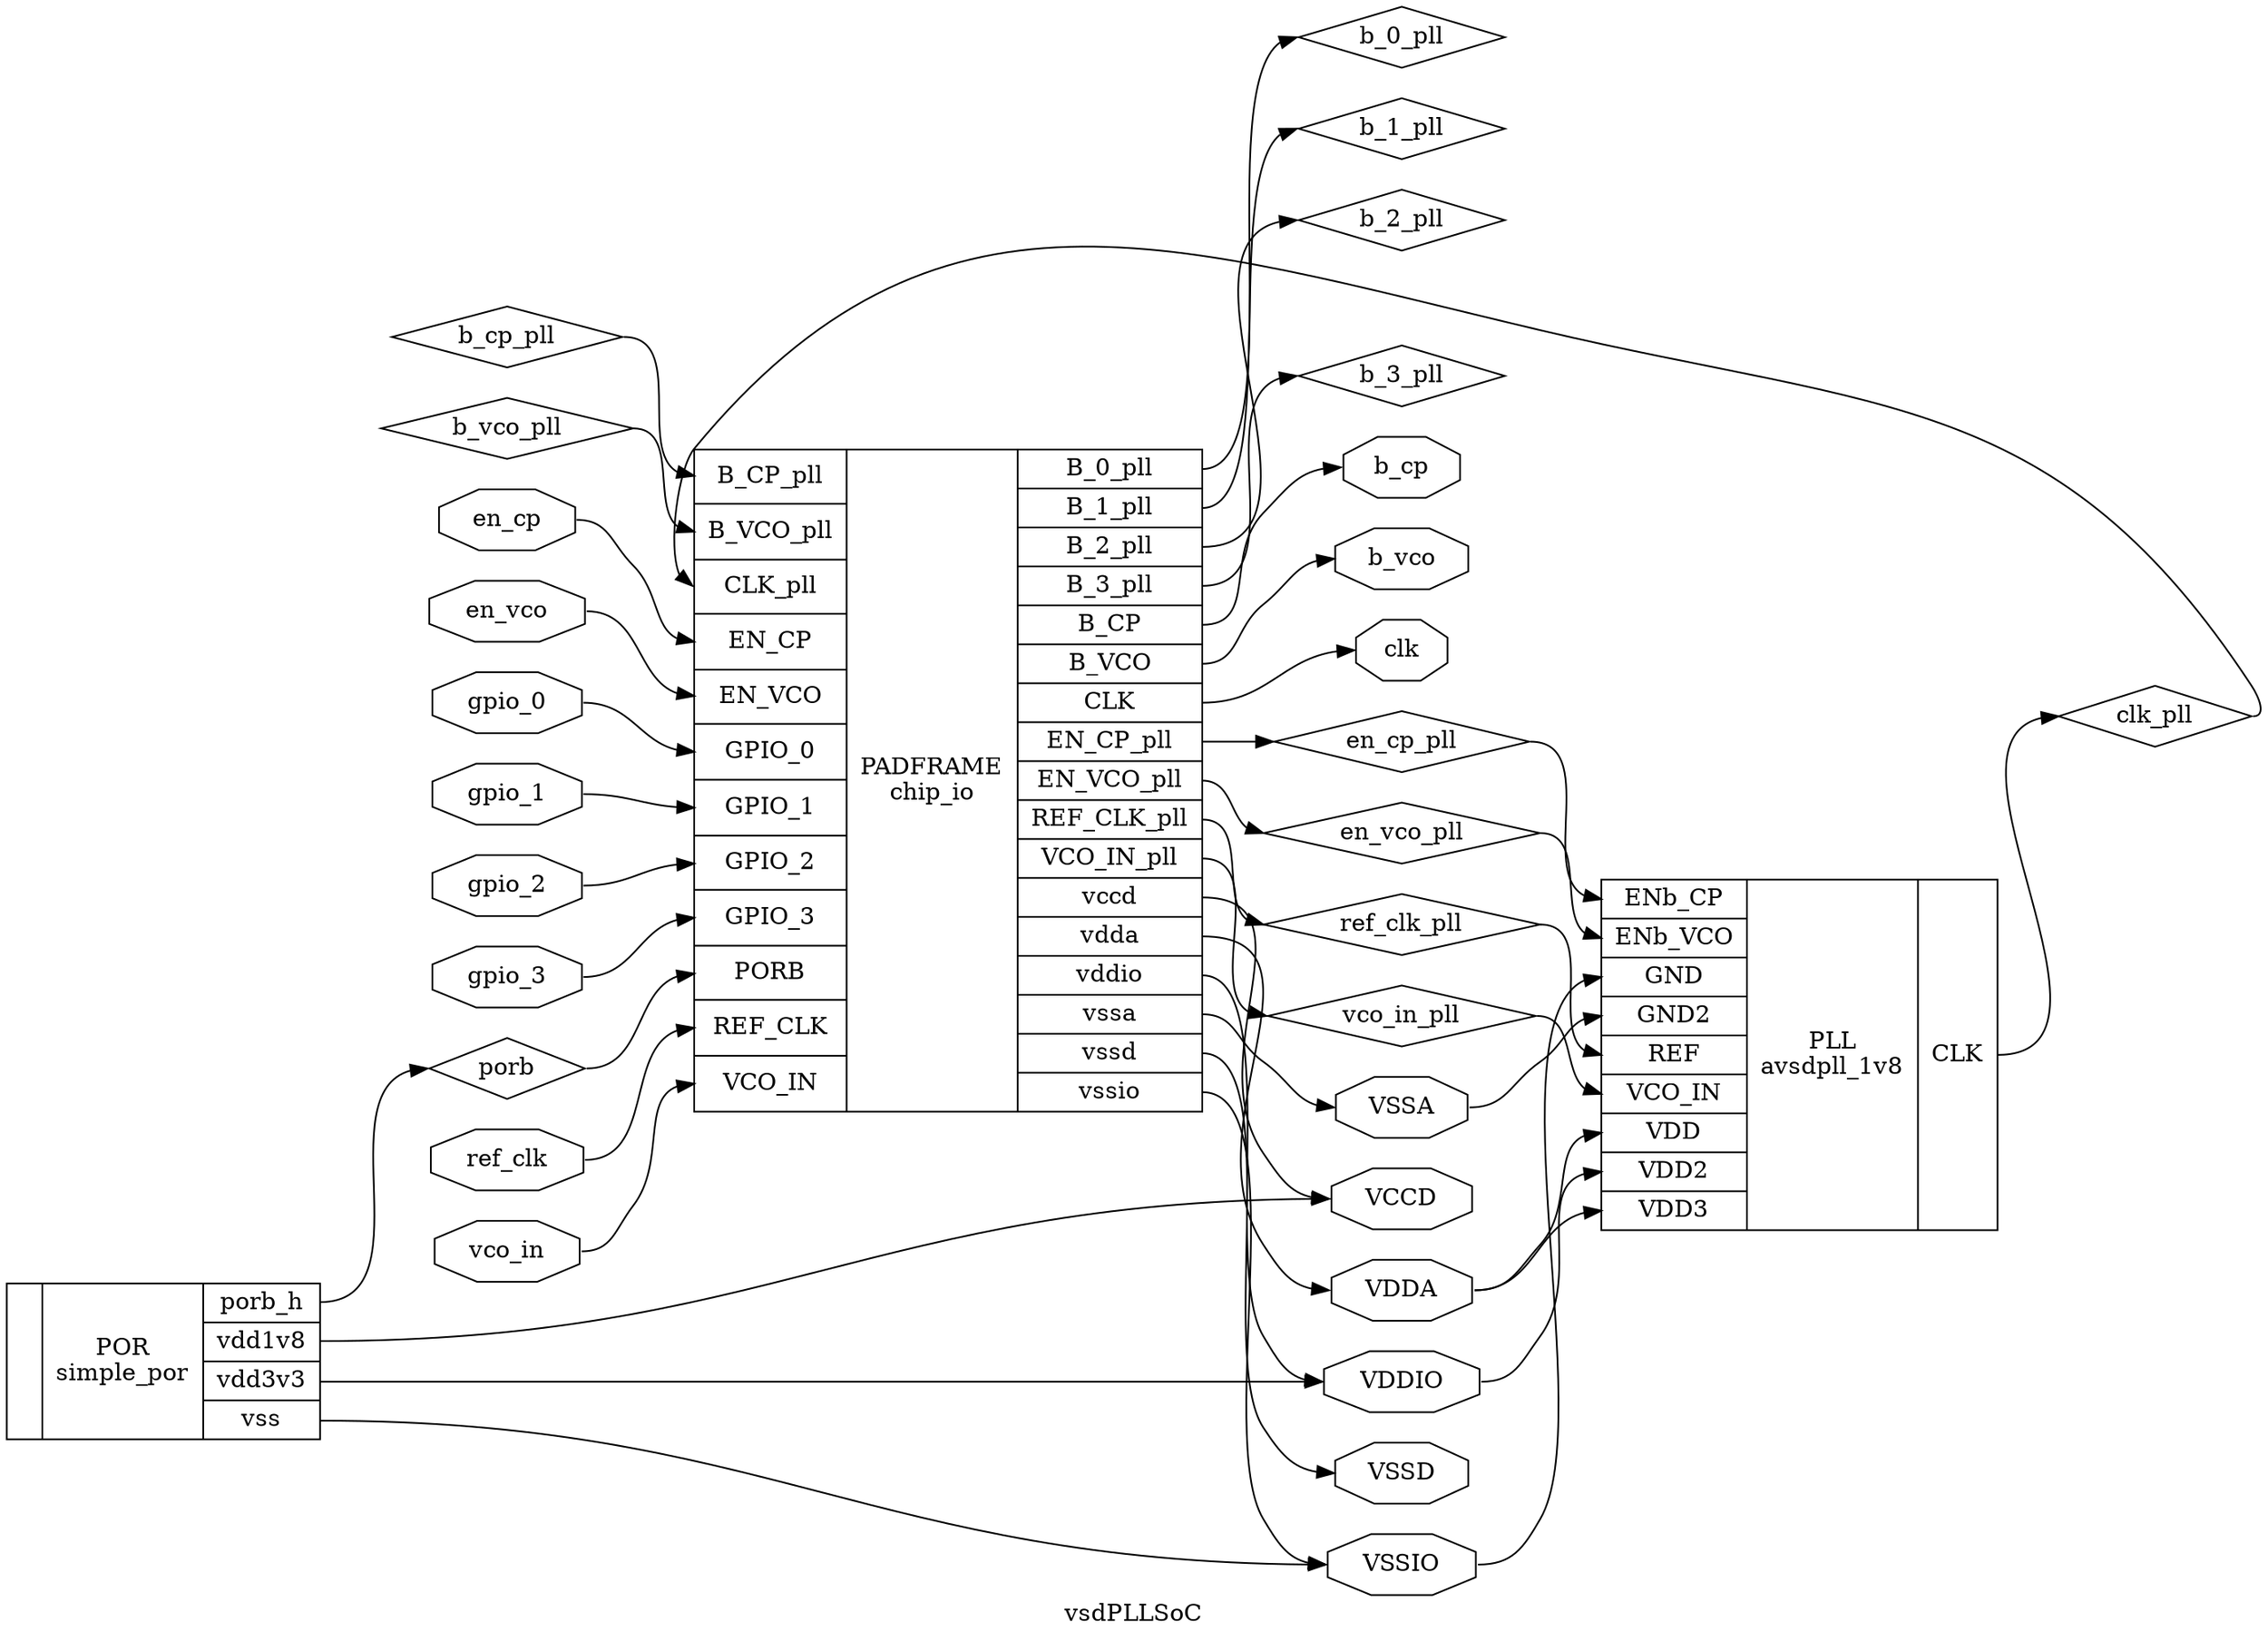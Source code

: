 digraph "vsdPLLSoC" {
label="vsdPLLSoC";
rankdir="LR";
remincross=true;
n1 [ shape=diamond, label="porb", color="black", fontcolor="black" ];
n2 [ shape=diamond, label="b_vco_pll", color="black", fontcolor="black" ];
n3 [ shape=diamond, label="b_cp_pll", color="black", fontcolor="black" ];
n4 [ shape=diamond, label="en_vco_pll", color="black", fontcolor="black" ];
n5 [ shape=diamond, label="en_cp_pll", color="black", fontcolor="black" ];
n6 [ shape=diamond, label="vco_in_pll", color="black", fontcolor="black" ];
n7 [ shape=diamond, label="clk_pll", color="black", fontcolor="black" ];
n8 [ shape=diamond, label="ref_clk_pll", color="black", fontcolor="black" ];
n9 [ shape=diamond, label="b_0_pll", color="black", fontcolor="black" ];
n10 [ shape=diamond, label="b_3_pll", color="black", fontcolor="black" ];
n11 [ shape=diamond, label="b_2_pll", color="black", fontcolor="black" ];
n12 [ shape=diamond, label="b_1_pll", color="black", fontcolor="black" ];
n13 [ shape=octagon, label="clk", color="black", fontcolor="black" ];
n14 [ shape=octagon, label="gpio_0", color="black", fontcolor="black" ];
n15 [ shape=octagon, label="gpio_1", color="black", fontcolor="black" ];
n16 [ shape=octagon, label="gpio_2", color="black", fontcolor="black" ];
n17 [ shape=octagon, label="gpio_3", color="black", fontcolor="black" ];
n18 [ shape=octagon, label="VSSA", color="black", fontcolor="black" ];
n19 [ shape=octagon, label="VDDA", color="black", fontcolor="black" ];
n20 [ shape=octagon, label="VSSIO", color="black", fontcolor="black" ];
n21 [ shape=octagon, label="VDDIO", color="black", fontcolor="black" ];
n22 [ shape=octagon, label="VSSD", color="black", fontcolor="black" ];
n23 [ shape=octagon, label="VCCD", color="black", fontcolor="black" ];
n24 [ shape=octagon, label="en_vco", color="black", fontcolor="black" ];
n25 [ shape=octagon, label="en_cp", color="black", fontcolor="black" ];
n26 [ shape=octagon, label="vco_in", color="black", fontcolor="black" ];
n27 [ shape=octagon, label="b_vco", color="black", fontcolor="black" ];
n28 [ shape=octagon, label="b_cp", color="black", fontcolor="black" ];
n29 [ shape=octagon, label="ref_clk", color="black", fontcolor="black" ];
c59 [ shape=record, label="{{<p30> B_CP_pll|<p31> B_VCO_pll|<p32> CLK_pll|<p33> EN_CP|<p34> EN_VCO|<p35> GPIO_0|<p36> GPIO_1|<p37> GPIO_2|<p38> GPIO_3|<p39> PORB|<p40> REF_CLK|<p41> VCO_IN}|PADFRAME\nchip_io|{<p42> B_0_pll|<p43> B_1_pll|<p44> B_2_pll|<p45> B_3_pll|<p46> B_CP|<p47> B_VCO|<p48> CLK|<p49> EN_CP_pll|<p50> EN_VCO_pll|<p51> REF_CLK_pll|<p52> VCO_IN_pll|<p53> vccd|<p54> vdda|<p55> vddio|<p56> vssa|<p57> vssd|<p58> vssio}}" ];
c68 [ shape=record, label="{{<p60> ENb_CP|<p61> ENb_VCO|<p62> GND|<p63> GND2|<p64> REF|<p41> VCO_IN|<p65> VDD|<p66> VDD2|<p67> VDD3}|PLL\navsdpll_1v8|{<p48> CLK}}" ];
c73 [ shape=record, label="{{}|POR\nsimple_por|{<p69> porb_h|<p70> vdd1v8|<p71> vdd3v3|<p72> vss}}" ];
c73:p69:e -> n1:w [color="black", label=""];
n1:e -> c59:p39:w [color="black", label=""];
c59:p45:e -> n10:w [color="black", label=""];
c59:p44:e -> n11:w [color="black", label=""];
c59:p43:e -> n12:w [color="black", label=""];
c59:p48:e -> n13:w [color="black", label=""];
n14:e -> c59:p35:w [color="black", label=""];
n15:e -> c59:p36:w [color="black", label=""];
n16:e -> c59:p37:w [color="black", label=""];
n17:e -> c59:p38:w [color="black", label=""];
c59:p56:e -> n18:w [color="black", label=""];
n18:e -> c68:p63:w [color="black", label=""];
c59:p54:e -> n19:w [color="black", label=""];
n19:e -> c68:p65:w [color="black", label=""];
n19:e -> c68:p67:w [color="black", label=""];
n2:e -> c59:p31:w [color="black", label=""];
c59:p58:e -> n20:w [color="black", label=""];
c73:p72:e -> n20:w [color="black", label=""];
n20:e -> c68:p62:w [color="black", label=""];
c59:p55:e -> n21:w [color="black", label=""];
c73:p71:e -> n21:w [color="black", label=""];
n21:e -> c68:p66:w [color="black", label=""];
c59:p57:e -> n22:w [color="black", label=""];
c59:p53:e -> n23:w [color="black", label=""];
c73:p70:e -> n23:w [color="black", label=""];
n24:e -> c59:p34:w [color="black", label=""];
n25:e -> c59:p33:w [color="black", label=""];
n26:e -> c59:p41:w [color="black", label=""];
c59:p47:e -> n27:w [color="black", label=""];
c59:p46:e -> n28:w [color="black", label=""];
n29:e -> c59:p40:w [color="black", label=""];
n3:e -> c59:p30:w [color="black", label=""];
c59:p50:e -> n4:w [color="black", label=""];
n4:e -> c68:p61:w [color="black", label=""];
c59:p49:e -> n5:w [color="black", label=""];
n5:e -> c68:p60:w [color="black", label=""];
c59:p52:e -> n6:w [color="black", label=""];
n6:e -> c68:p41:w [color="black", label=""];
c68:p48:e -> n7:w [color="black", label=""];
n7:e -> c59:p32:w [color="black", label=""];
c59:p51:e -> n8:w [color="black", label=""];
n8:e -> c68:p64:w [color="black", label=""];
c59:p42:e -> n9:w [color="black", label=""];
}
